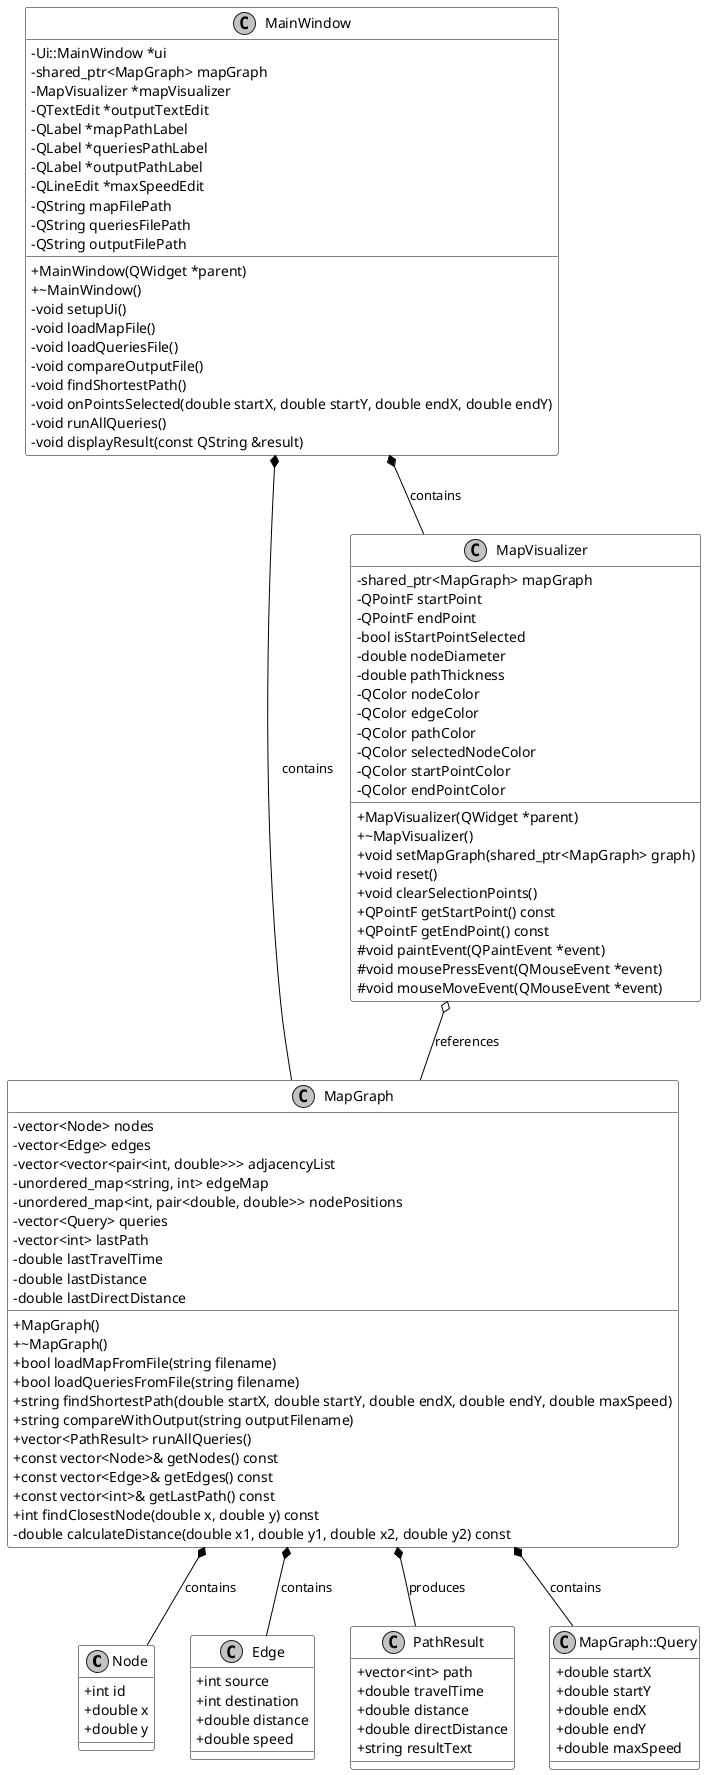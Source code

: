 @startuml Map Routing System

' Use better styling
skinparam classAttributeIconSize 0
skinparam monochrome true
skinparam shadowing false
skinparam defaultFontName Arial
skinparam classBackgroundColor White
skinparam classBorderColor Black
skinparam arrowColor Black

' Main data structures
class Node {
  +int id
  +double x
  +double y
}

class Edge {
  +int source
  +int destination
  +double distance
  +double speed
}

class PathResult {
  +vector<int> path
  +double travelTime
  +double distance
  +double directDistance
  +string resultText
}

' MapGraph class
class MapGraph {
  -vector<Node> nodes
  -vector<Edge> edges
  -vector<vector<pair<int, double>>> adjacencyList
  -unordered_map<string, int> edgeMap
  -unordered_map<int, pair<double, double>> nodePositions
  -vector<Query> queries
  -vector<int> lastPath
  -double lastTravelTime
  -double lastDistance
  -double lastDirectDistance
  
  +MapGraph()
  +~MapGraph()
  +bool loadMapFromFile(string filename)
  +bool loadQueriesFromFile(string filename)
  +string findShortestPath(double startX, double startY, double endX, double endY, double maxSpeed)
  +string compareWithOutput(string outputFilename)
  +vector<PathResult> runAllQueries()
  +const vector<Node>& getNodes() const
  +const vector<Edge>& getEdges() const
  +const vector<int>& getLastPath() const
  +int findClosestNode(double x, double y) const
  -double calculateDistance(double x1, double y1, double x2, double y2) const
}

' MapVisualizer class
class MapVisualizer {
  -shared_ptr<MapGraph> mapGraph
  -QPointF startPoint
  -QPointF endPoint
  -bool isStartPointSelected
  -double nodeDiameter
  -double pathThickness
  -QColor nodeColor
  -QColor edgeColor
  -QColor pathColor
  -QColor selectedNodeColor
  -QColor startPointColor
  -QColor endPointColor
  
  +MapVisualizer(QWidget *parent)
  +~MapVisualizer()
  +void setMapGraph(shared_ptr<MapGraph> graph)
  +void reset()
  +void clearSelectionPoints()
  +QPointF getStartPoint() const
  +QPointF getEndPoint() const
  #void paintEvent(QPaintEvent *event)
  #void mousePressEvent(QMouseEvent *event)
  #void mouseMoveEvent(QMouseEvent *event)
}

' Main window class
class MainWindow {
  -Ui::MainWindow *ui
  -shared_ptr<MapGraph> mapGraph
  -MapVisualizer *mapVisualizer
  -QTextEdit *outputTextEdit
  -QLabel *mapPathLabel
  -QLabel *queriesPathLabel
  -QLabel *outputPathLabel
  -QLineEdit *maxSpeedEdit
  -QString mapFilePath
  -QString queriesFilePath
  -QString outputFilePath
  
  +MainWindow(QWidget *parent)
  +~MainWindow()
  -void setupUi()
  -void loadMapFile()
  -void loadQueriesFile()
  -void compareOutputFile()
  -void findShortestPath()
  -void onPointsSelected(double startX, double startY, double endX, double endY)
  -void runAllQueries()
  -void displayResult(const QString &result)
}

' Inner class
class "MapGraph::Query" as Query {
  +double startX
  +double startY
  +double endX
  +double endY
  +double maxSpeed
}

' Relationships
MapGraph *-- Node : contains
MapGraph *-- Edge : contains
MapGraph *-- Query : contains
MapGraph *-- PathResult : produces

MainWindow *-- MapVisualizer : contains
MainWindow *-- MapGraph : contains

MapVisualizer o-- MapGraph : references

@enduml 